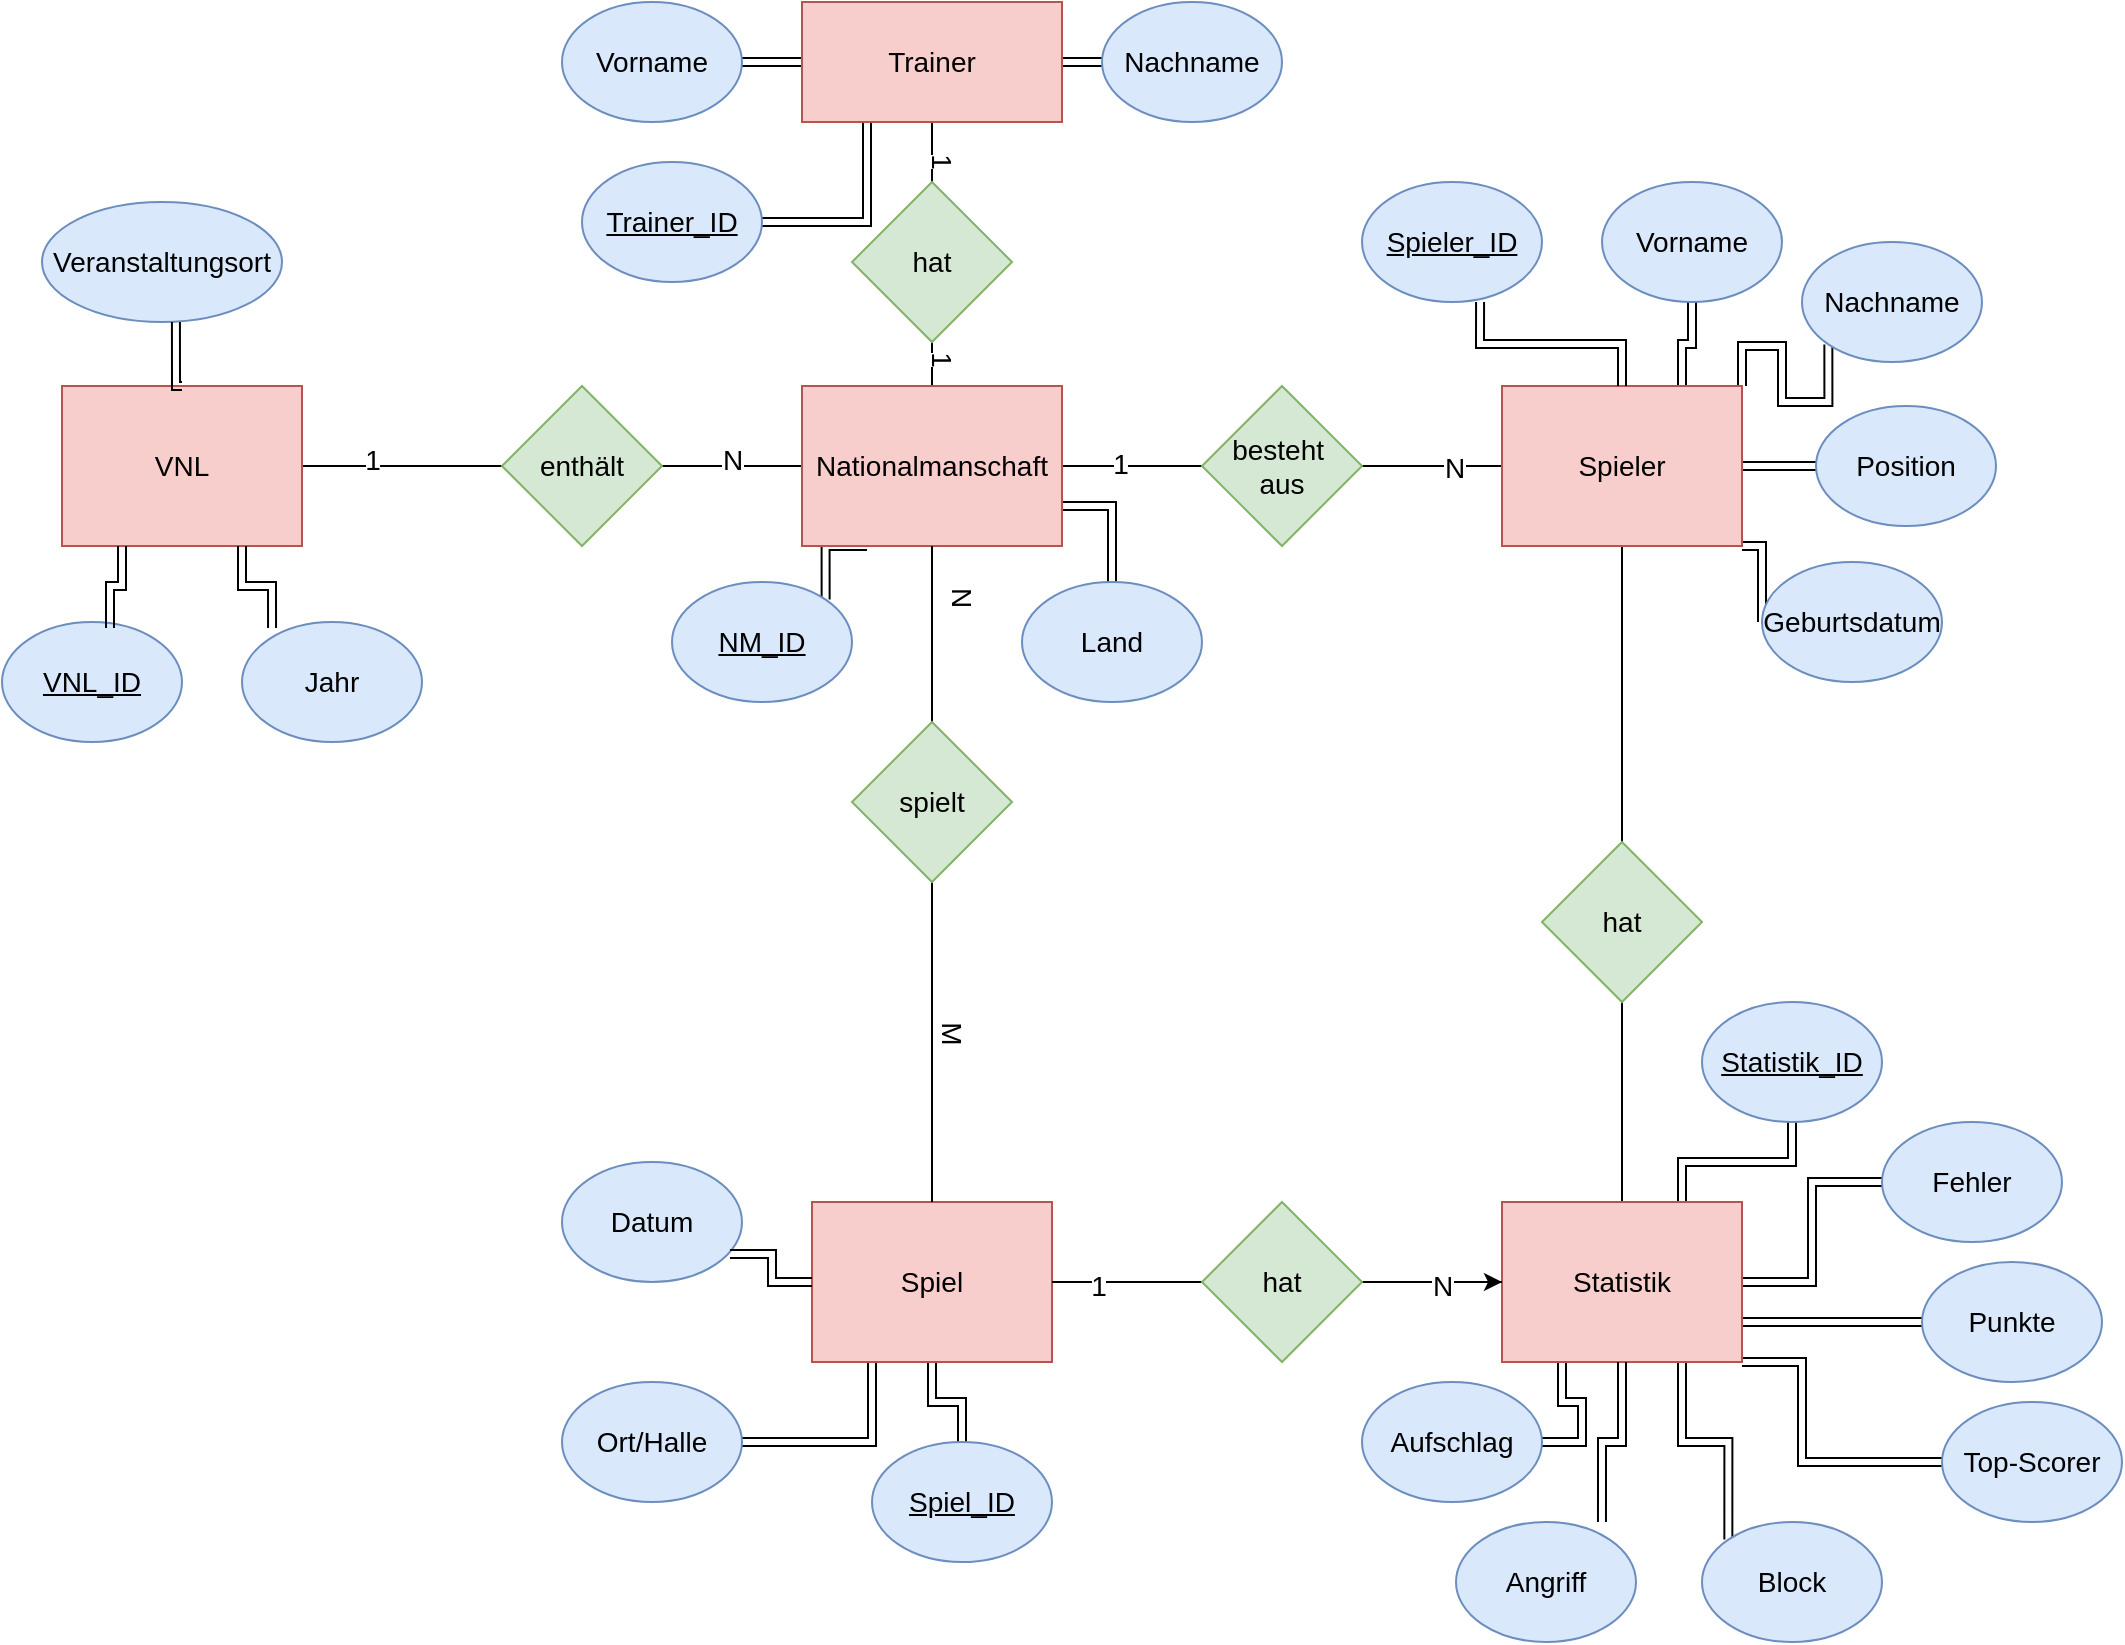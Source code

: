 <mxfile version="24.3.0" type="github">
  <diagram name="Страница — 1" id="BNOreQMkOa1Lyxxl7i81">
    <mxGraphModel dx="1949" dy="761" grid="1" gridSize="10" guides="1" tooltips="1" connect="1" arrows="1" fold="1" page="1" pageScale="1" pageWidth="827" pageHeight="1169" math="0" shadow="0">
      <root>
        <mxCell id="0" />
        <mxCell id="1" parent="0" />
        <mxCell id="w6JFk0kXFhsZIO5c5lNq-19" style="edgeStyle=orthogonalEdgeStyle;rounded=0;orthogonalLoop=1;jettySize=auto;html=1;exitX=1;exitY=0.5;exitDx=0;exitDy=0;entryX=0;entryY=0.5;entryDx=0;entryDy=0;fontSize=14;fontStyle=0;endArrow=none;endFill=0;" parent="1" source="w6JFk0kXFhsZIO5c5lNq-1" target="w6JFk0kXFhsZIO5c5lNq-2" edge="1">
          <mxGeometry relative="1" as="geometry" />
        </mxCell>
        <mxCell id="w6JFk0kXFhsZIO5c5lNq-24" value="1" style="edgeLabel;html=1;align=center;verticalAlign=middle;resizable=0;points=[];fontSize=14;fontStyle=0" parent="w6JFk0kXFhsZIO5c5lNq-19" vertex="1" connectable="0">
          <mxGeometry x="-0.842" y="3" relative="1" as="geometry">
            <mxPoint x="15" as="offset" />
          </mxGeometry>
        </mxCell>
        <mxCell id="w6JFk0kXFhsZIO5c5lNq-25" value="N" style="edgeLabel;html=1;align=center;verticalAlign=middle;resizable=0;points=[];fontSize=14;fontStyle=0" parent="w6JFk0kXFhsZIO5c5lNq-19" vertex="1" connectable="0">
          <mxGeometry x="0.832" y="3" relative="1" as="geometry">
            <mxPoint x="-14" as="offset" />
          </mxGeometry>
        </mxCell>
        <mxCell id="w6JFk0kXFhsZIO5c5lNq-1" value="VNL" style="rounded=0;whiteSpace=wrap;html=1;fillColor=#f8cecc;strokeColor=#b85450;fontSize=14;fontStyle=0" parent="1" vertex="1">
          <mxGeometry x="-50" y="202" width="120" height="80" as="geometry" />
        </mxCell>
        <mxCell id="w6JFk0kXFhsZIO5c5lNq-16" style="edgeStyle=orthogonalEdgeStyle;rounded=0;orthogonalLoop=1;jettySize=auto;html=1;exitX=1;exitY=0.5;exitDx=0;exitDy=0;entryX=0;entryY=0.5;entryDx=0;entryDy=0;fontSize=14;fontStyle=0;endArrow=none;endFill=0;" parent="1" source="w6JFk0kXFhsZIO5c5lNq-2" target="w6JFk0kXFhsZIO5c5lNq-3" edge="1">
          <mxGeometry relative="1" as="geometry" />
        </mxCell>
        <mxCell id="w6JFk0kXFhsZIO5c5lNq-26" value="1" style="edgeLabel;html=1;align=center;verticalAlign=middle;resizable=0;points=[];fontSize=14;fontStyle=0" parent="w6JFk0kXFhsZIO5c5lNq-16" vertex="1" connectable="0">
          <mxGeometry x="-0.741" y="1" relative="1" as="geometry">
            <mxPoint as="offset" />
          </mxGeometry>
        </mxCell>
        <mxCell id="w6JFk0kXFhsZIO5c5lNq-27" value="N" style="edgeLabel;html=1;align=center;verticalAlign=middle;resizable=0;points=[];fontSize=14;fontStyle=0" parent="w6JFk0kXFhsZIO5c5lNq-16" vertex="1" connectable="0">
          <mxGeometry x="0.776" y="-1" relative="1" as="geometry">
            <mxPoint as="offset" />
          </mxGeometry>
        </mxCell>
        <mxCell id="w6JFk0kXFhsZIO5c5lNq-43" style="edgeStyle=orthogonalEdgeStyle;rounded=0;orthogonalLoop=1;jettySize=auto;html=1;exitX=0.5;exitY=0;exitDx=0;exitDy=0;entryX=0.5;entryY=1;entryDx=0;entryDy=0;fontSize=14;fontStyle=0;endArrow=none;endFill=0;" parent="1" source="w6JFk0kXFhsZIO5c5lNq-2" target="w6JFk0kXFhsZIO5c5lNq-41" edge="1">
          <mxGeometry relative="1" as="geometry" />
        </mxCell>
        <mxCell id="w6JFk0kXFhsZIO5c5lNq-44" value="1" style="edgeLabel;html=1;align=center;verticalAlign=middle;resizable=0;points=[];rotation=90;fontSize=14;fontStyle=0" parent="w6JFk0kXFhsZIO5c5lNq-43" vertex="1" connectable="0">
          <mxGeometry x="0.712" y="2" relative="1" as="geometry">
            <mxPoint x="7" as="offset" />
          </mxGeometry>
        </mxCell>
        <mxCell id="w6JFk0kXFhsZIO5c5lNq-45" value="1" style="edgeLabel;html=1;align=center;verticalAlign=middle;resizable=0;points=[];rotation=90;fontSize=14;fontStyle=0" parent="w6JFk0kXFhsZIO5c5lNq-43" vertex="1" connectable="0">
          <mxGeometry x="-0.788" y="-2" relative="1" as="geometry">
            <mxPoint x="3" as="offset" />
          </mxGeometry>
        </mxCell>
        <mxCell id="w6JFk0kXFhsZIO5c5lNq-105" style="edgeStyle=orthogonalEdgeStyle;rounded=0;orthogonalLoop=1;jettySize=auto;html=1;exitX=0.25;exitY=1;exitDx=0;exitDy=0;entryX=1;entryY=0;entryDx=0;entryDy=0;shape=link;fontSize=14;fontStyle=0" parent="1" source="w6JFk0kXFhsZIO5c5lNq-2" target="w6JFk0kXFhsZIO5c5lNq-55" edge="1">
          <mxGeometry relative="1" as="geometry" />
        </mxCell>
        <mxCell id="w6JFk0kXFhsZIO5c5lNq-106" style="edgeStyle=orthogonalEdgeStyle;rounded=0;orthogonalLoop=1;jettySize=auto;html=1;exitX=1;exitY=0.75;exitDx=0;exitDy=0;entryX=0.5;entryY=0;entryDx=0;entryDy=0;shape=link;fontSize=14;fontStyle=0" parent="1" source="w6JFk0kXFhsZIO5c5lNq-2" target="w6JFk0kXFhsZIO5c5lNq-56" edge="1">
          <mxGeometry relative="1" as="geometry" />
        </mxCell>
        <mxCell id="w6JFk0kXFhsZIO5c5lNq-2" value="Nationalmanschaft" style="rounded=0;whiteSpace=wrap;html=1;fillColor=#f8cecc;strokeColor=#b85450;fontSize=14;fontStyle=0" parent="1" vertex="1">
          <mxGeometry x="320" y="202" width="130" height="80" as="geometry" />
        </mxCell>
        <mxCell id="w6JFk0kXFhsZIO5c5lNq-64" style="edgeStyle=orthogonalEdgeStyle;rounded=0;orthogonalLoop=1;jettySize=auto;html=1;exitX=0.75;exitY=0;exitDx=0;exitDy=0;entryX=0.5;entryY=1;entryDx=0;entryDy=0;shape=link;fontSize=14;fontStyle=0" parent="1" source="w6JFk0kXFhsZIO5c5lNq-3" target="w6JFk0kXFhsZIO5c5lNq-58" edge="1">
          <mxGeometry relative="1" as="geometry" />
        </mxCell>
        <mxCell id="w6JFk0kXFhsZIO5c5lNq-65" style="edgeStyle=orthogonalEdgeStyle;rounded=0;orthogonalLoop=1;jettySize=auto;html=1;exitX=1;exitY=0;exitDx=0;exitDy=0;entryX=0;entryY=1;entryDx=0;entryDy=0;shape=link;fontSize=14;fontStyle=0" parent="1" source="w6JFk0kXFhsZIO5c5lNq-3" target="w6JFk0kXFhsZIO5c5lNq-59" edge="1">
          <mxGeometry relative="1" as="geometry" />
        </mxCell>
        <mxCell id="w6JFk0kXFhsZIO5c5lNq-66" style="edgeStyle=orthogonalEdgeStyle;rounded=0;orthogonalLoop=1;jettySize=auto;html=1;exitX=1;exitY=0.5;exitDx=0;exitDy=0;entryX=0;entryY=0.5;entryDx=0;entryDy=0;shape=link;fontSize=14;fontStyle=0" parent="1" source="w6JFk0kXFhsZIO5c5lNq-3" target="w6JFk0kXFhsZIO5c5lNq-60" edge="1">
          <mxGeometry relative="1" as="geometry" />
        </mxCell>
        <mxCell id="w6JFk0kXFhsZIO5c5lNq-67" style="edgeStyle=orthogonalEdgeStyle;rounded=0;orthogonalLoop=1;jettySize=auto;html=1;exitX=1;exitY=1;exitDx=0;exitDy=0;entryX=0;entryY=0.5;entryDx=0;entryDy=0;shape=link;fontSize=14;fontStyle=0" parent="1" source="w6JFk0kXFhsZIO5c5lNq-3" target="w6JFk0kXFhsZIO5c5lNq-61" edge="1">
          <mxGeometry relative="1" as="geometry" />
        </mxCell>
        <mxCell id="2tPJ25xgVjLSGKt41ifx-1" style="edgeStyle=orthogonalEdgeStyle;rounded=0;orthogonalLoop=1;jettySize=auto;html=1;exitX=0.5;exitY=1;exitDx=0;exitDy=0;endArrow=none;endFill=0;" edge="1" parent="1" source="w6JFk0kXFhsZIO5c5lNq-3" target="w6JFk0kXFhsZIO5c5lNq-5">
          <mxGeometry relative="1" as="geometry" />
        </mxCell>
        <mxCell id="w6JFk0kXFhsZIO5c5lNq-3" value="Spieler" style="rounded=0;whiteSpace=wrap;html=1;fillColor=#f8cecc;strokeColor=#b85450;fontSize=14;fontStyle=0" parent="1" vertex="1">
          <mxGeometry x="670" y="202" width="120" height="80" as="geometry" />
        </mxCell>
        <mxCell id="w6JFk0kXFhsZIO5c5lNq-87" style="edgeStyle=orthogonalEdgeStyle;rounded=0;orthogonalLoop=1;jettySize=auto;html=1;exitX=0.5;exitY=1;exitDx=0;exitDy=0;shape=link;fontSize=14;fontStyle=0" parent="1" source="w6JFk0kXFhsZIO5c5lNq-4" target="w6JFk0kXFhsZIO5c5lNq-80" edge="1">
          <mxGeometry relative="1" as="geometry" />
        </mxCell>
        <mxCell id="w6JFk0kXFhsZIO5c5lNq-88" style="edgeStyle=orthogonalEdgeStyle;rounded=0;orthogonalLoop=1;jettySize=auto;html=1;exitX=0.25;exitY=1;exitDx=0;exitDy=0;entryX=1;entryY=0.5;entryDx=0;entryDy=0;shape=link;fontSize=14;fontStyle=0" parent="1" source="w6JFk0kXFhsZIO5c5lNq-4" target="w6JFk0kXFhsZIO5c5lNq-79" edge="1">
          <mxGeometry relative="1" as="geometry" />
        </mxCell>
        <mxCell id="w6JFk0kXFhsZIO5c5lNq-100" style="edgeStyle=orthogonalEdgeStyle;rounded=0;orthogonalLoop=1;jettySize=auto;html=1;exitX=1;exitY=0.5;exitDx=0;exitDy=0;fontSize=14;fontStyle=0" parent="1" source="w6JFk0kXFhsZIO5c5lNq-30" target="w6JFk0kXFhsZIO5c5lNq-5" edge="1">
          <mxGeometry relative="1" as="geometry" />
        </mxCell>
        <mxCell id="w6JFk0kXFhsZIO5c5lNq-4" value="Spiel" style="rounded=0;whiteSpace=wrap;html=1;fillColor=#f8cecc;strokeColor=#b85450;fontSize=14;fontStyle=0" parent="1" vertex="1">
          <mxGeometry x="325" y="610" width="120" height="80" as="geometry" />
        </mxCell>
        <mxCell id="w6JFk0kXFhsZIO5c5lNq-92" style="edgeStyle=orthogonalEdgeStyle;rounded=0;orthogonalLoop=1;jettySize=auto;html=1;exitX=1;exitY=0.5;exitDx=0;exitDy=0;shape=link;fontSize=14;fontStyle=0" parent="1" source="w6JFk0kXFhsZIO5c5lNq-5" target="w6JFk0kXFhsZIO5c5lNq-91" edge="1">
          <mxGeometry relative="1" as="geometry" />
        </mxCell>
        <mxCell id="w6JFk0kXFhsZIO5c5lNq-93" style="edgeStyle=orthogonalEdgeStyle;rounded=0;orthogonalLoop=1;jettySize=auto;html=1;exitX=1;exitY=0.75;exitDx=0;exitDy=0;entryX=0;entryY=0.5;entryDx=0;entryDy=0;shape=link;fontSize=14;fontStyle=0" parent="1" source="w6JFk0kXFhsZIO5c5lNq-5" target="w6JFk0kXFhsZIO5c5lNq-81" edge="1">
          <mxGeometry relative="1" as="geometry" />
        </mxCell>
        <mxCell id="w6JFk0kXFhsZIO5c5lNq-94" style="edgeStyle=orthogonalEdgeStyle;rounded=0;orthogonalLoop=1;jettySize=auto;html=1;exitX=1;exitY=1;exitDx=0;exitDy=0;entryX=0;entryY=0.5;entryDx=0;entryDy=0;shape=link;fontSize=14;fontStyle=0" parent="1" source="w6JFk0kXFhsZIO5c5lNq-5" target="w6JFk0kXFhsZIO5c5lNq-82" edge="1">
          <mxGeometry relative="1" as="geometry">
            <Array as="points">
              <mxPoint x="820" y="690" />
              <mxPoint x="820" y="740" />
            </Array>
          </mxGeometry>
        </mxCell>
        <mxCell id="w6JFk0kXFhsZIO5c5lNq-95" style="edgeStyle=orthogonalEdgeStyle;rounded=0;orthogonalLoop=1;jettySize=auto;html=1;exitX=0.75;exitY=1;exitDx=0;exitDy=0;entryX=0;entryY=0;entryDx=0;entryDy=0;shape=link;fontSize=14;fontStyle=0" parent="1" source="w6JFk0kXFhsZIO5c5lNq-5" target="w6JFk0kXFhsZIO5c5lNq-84" edge="1">
          <mxGeometry relative="1" as="geometry" />
        </mxCell>
        <mxCell id="w6JFk0kXFhsZIO5c5lNq-98" style="edgeStyle=orthogonalEdgeStyle;rounded=0;orthogonalLoop=1;jettySize=auto;html=1;exitX=0.25;exitY=1;exitDx=0;exitDy=0;entryX=1;entryY=0.5;entryDx=0;entryDy=0;shape=link;fontSize=14;fontStyle=0" parent="1" source="w6JFk0kXFhsZIO5c5lNq-5" target="w6JFk0kXFhsZIO5c5lNq-90" edge="1">
          <mxGeometry relative="1" as="geometry" />
        </mxCell>
        <mxCell id="w6JFk0kXFhsZIO5c5lNq-99" style="edgeStyle=orthogonalEdgeStyle;rounded=0;orthogonalLoop=1;jettySize=auto;html=1;exitX=0.75;exitY=0;exitDx=0;exitDy=0;entryX=0.5;entryY=1;entryDx=0;entryDy=0;shape=link;fontSize=14;fontStyle=0" parent="1" source="w6JFk0kXFhsZIO5c5lNq-5" target="w6JFk0kXFhsZIO5c5lNq-83" edge="1">
          <mxGeometry relative="1" as="geometry" />
        </mxCell>
        <mxCell id="w6JFk0kXFhsZIO5c5lNq-5" value="Statistik" style="rounded=0;whiteSpace=wrap;html=1;fillColor=#f8cecc;strokeColor=#b85450;fontSize=14;fontStyle=0" parent="1" vertex="1">
          <mxGeometry x="670" y="610" width="120" height="80" as="geometry" />
        </mxCell>
        <mxCell id="w6JFk0kXFhsZIO5c5lNq-7" value="besteht&amp;nbsp;&lt;div style=&quot;font-size: 14px;&quot;&gt;aus&lt;/div&gt;" style="rhombus;whiteSpace=wrap;html=1;fillColor=#d5e8d4;strokeColor=#82b366;fontSize=14;fontStyle=0" parent="1" vertex="1">
          <mxGeometry x="520" y="202" width="80" height="80" as="geometry" />
        </mxCell>
        <mxCell id="w6JFk0kXFhsZIO5c5lNq-8" value="enthält" style="rhombus;whiteSpace=wrap;html=1;fillColor=#d5e8d4;strokeColor=#82b366;fontSize=14;fontStyle=0" parent="1" vertex="1">
          <mxGeometry x="170" y="202" width="80" height="80" as="geometry" />
        </mxCell>
        <mxCell id="w6JFk0kXFhsZIO5c5lNq-33" style="edgeStyle=orthogonalEdgeStyle;rounded=0;orthogonalLoop=1;jettySize=auto;html=1;exitX=0.5;exitY=1;exitDx=0;exitDy=0;entryX=0.5;entryY=0;entryDx=0;entryDy=0;fontSize=14;fontStyle=0;endArrow=none;endFill=0;" parent="1" source="w6JFk0kXFhsZIO5c5lNq-20" target="w6JFk0kXFhsZIO5c5lNq-4" edge="1">
          <mxGeometry relative="1" as="geometry" />
        </mxCell>
        <mxCell id="w6JFk0kXFhsZIO5c5lNq-36" value="M" style="edgeLabel;html=1;align=center;verticalAlign=middle;resizable=0;points=[];fontSize=14;fontStyle=0;rotation=90;" parent="w6JFk0kXFhsZIO5c5lNq-33" vertex="1" connectable="0">
          <mxGeometry x="-0.1" y="3" relative="1" as="geometry">
            <mxPoint x="7" y="3" as="offset" />
          </mxGeometry>
        </mxCell>
        <mxCell id="w6JFk0kXFhsZIO5c5lNq-34" style="edgeStyle=orthogonalEdgeStyle;rounded=0;orthogonalLoop=1;jettySize=auto;html=1;exitX=0.5;exitY=0;exitDx=0;exitDy=0;entryX=0.5;entryY=1;entryDx=0;entryDy=0;fontSize=14;fontStyle=0;endArrow=none;endFill=0;" parent="1" source="w6JFk0kXFhsZIO5c5lNq-20" target="w6JFk0kXFhsZIO5c5lNq-2" edge="1">
          <mxGeometry relative="1" as="geometry" />
        </mxCell>
        <mxCell id="w6JFk0kXFhsZIO5c5lNq-35" value="N" style="edgeLabel;html=1;align=center;verticalAlign=middle;resizable=0;points=[];fontSize=14;fontStyle=0;rotation=90;" parent="w6JFk0kXFhsZIO5c5lNq-34" vertex="1" connectable="0">
          <mxGeometry x="0.569" relative="1" as="geometry">
            <mxPoint x="15" y="6" as="offset" />
          </mxGeometry>
        </mxCell>
        <mxCell id="w6JFk0kXFhsZIO5c5lNq-20" value="spielt" style="rhombus;whiteSpace=wrap;html=1;fillColor=#d5e8d4;strokeColor=#82b366;fontSize=14;fontStyle=0" parent="1" vertex="1">
          <mxGeometry x="345" y="370" width="80" height="80" as="geometry" />
        </mxCell>
        <mxCell id="w6JFk0kXFhsZIO5c5lNq-74" style="edgeStyle=orthogonalEdgeStyle;rounded=0;orthogonalLoop=1;jettySize=auto;html=1;exitX=0;exitY=0.5;exitDx=0;exitDy=0;entryX=1;entryY=0.5;entryDx=0;entryDy=0;shape=link;fontSize=14;fontStyle=0" parent="1" source="w6JFk0kXFhsZIO5c5lNq-41" target="w6JFk0kXFhsZIO5c5lNq-72" edge="1">
          <mxGeometry relative="1" as="geometry" />
        </mxCell>
        <mxCell id="w6JFk0kXFhsZIO5c5lNq-75" style="edgeStyle=orthogonalEdgeStyle;rounded=0;orthogonalLoop=1;jettySize=auto;html=1;exitX=1;exitY=0.5;exitDx=0;exitDy=0;entryX=0;entryY=0.5;entryDx=0;entryDy=0;shape=link;fontSize=14;fontStyle=0" parent="1" source="w6JFk0kXFhsZIO5c5lNq-41" target="w6JFk0kXFhsZIO5c5lNq-73" edge="1">
          <mxGeometry relative="1" as="geometry" />
        </mxCell>
        <mxCell id="w6JFk0kXFhsZIO5c5lNq-77" style="edgeStyle=orthogonalEdgeStyle;rounded=0;orthogonalLoop=1;jettySize=auto;html=1;exitX=0.25;exitY=1;exitDx=0;exitDy=0;entryX=1;entryY=0.5;entryDx=0;entryDy=0;shape=link;fontSize=14;fontStyle=0" parent="1" source="w6JFk0kXFhsZIO5c5lNq-41" target="w6JFk0kXFhsZIO5c5lNq-76" edge="1">
          <mxGeometry relative="1" as="geometry" />
        </mxCell>
        <mxCell id="w6JFk0kXFhsZIO5c5lNq-41" value="Trainer" style="rounded=0;whiteSpace=wrap;html=1;fillColor=#f8cecc;strokeColor=#b85450;fontSize=14;fontStyle=0" parent="1" vertex="1">
          <mxGeometry x="320" y="10" width="130" height="60" as="geometry" />
        </mxCell>
        <mxCell id="w6JFk0kXFhsZIO5c5lNq-42" value="hat" style="rhombus;whiteSpace=wrap;html=1;fillColor=#d5e8d4;strokeColor=#82b366;fontSize=14;fontStyle=0" parent="1" vertex="1">
          <mxGeometry x="345" y="100" width="80" height="80" as="geometry" />
        </mxCell>
        <mxCell id="w6JFk0kXFhsZIO5c5lNq-46" value="Jahr" style="ellipse;whiteSpace=wrap;html=1;fillColor=#dae8fc;strokeColor=#6c8ebf;fontSize=14;fontStyle=0" parent="1" vertex="1">
          <mxGeometry x="40" y="320" width="90" height="60" as="geometry" />
        </mxCell>
        <mxCell id="w6JFk0kXFhsZIO5c5lNq-47" value="Veranstaltungsort" style="ellipse;whiteSpace=wrap;html=1;fillColor=#dae8fc;strokeColor=#6c8ebf;fontSize=14;fontStyle=0" parent="1" vertex="1">
          <mxGeometry x="-60" y="110" width="120" height="60" as="geometry" />
        </mxCell>
        <mxCell id="w6JFk0kXFhsZIO5c5lNq-48" value="&lt;u style=&quot;font-size: 14px;&quot;&gt;VNL_ID&lt;/u&gt;" style="ellipse;whiteSpace=wrap;html=1;fillColor=#dae8fc;strokeColor=#6c8ebf;fontSize=14;fontStyle=0" parent="1" vertex="1">
          <mxGeometry x="-80" y="320" width="90" height="60" as="geometry" />
        </mxCell>
        <mxCell id="w6JFk0kXFhsZIO5c5lNq-21" value="hat" style="rhombus;whiteSpace=wrap;html=1;fillColor=#d5e8d4;strokeColor=#82b366;fontSize=14;fontStyle=0" parent="1" vertex="1">
          <mxGeometry x="690" y="430" width="80" height="80" as="geometry" />
        </mxCell>
        <mxCell id="w6JFk0kXFhsZIO5c5lNq-55" value="&lt;u style=&quot;font-size: 14px;&quot;&gt;NM_ID&lt;/u&gt;" style="ellipse;whiteSpace=wrap;html=1;fillColor=#dae8fc;strokeColor=#6c8ebf;fontSize=14;fontStyle=0" parent="1" vertex="1">
          <mxGeometry x="255" y="300" width="90" height="60" as="geometry" />
        </mxCell>
        <mxCell id="w6JFk0kXFhsZIO5c5lNq-56" value="Land" style="ellipse;whiteSpace=wrap;html=1;fillColor=#dae8fc;strokeColor=#6c8ebf;fontSize=14;fontStyle=0" parent="1" vertex="1">
          <mxGeometry x="430" y="300" width="90" height="60" as="geometry" />
        </mxCell>
        <mxCell id="w6JFk0kXFhsZIO5c5lNq-57" value="&lt;u style=&quot;font-size: 14px;&quot;&gt;Spieler_ID&lt;/u&gt;" style="ellipse;whiteSpace=wrap;html=1;fillColor=#dae8fc;strokeColor=#6c8ebf;fontSize=14;fontStyle=0" parent="1" vertex="1">
          <mxGeometry x="600" y="100" width="90" height="60" as="geometry" />
        </mxCell>
        <mxCell id="w6JFk0kXFhsZIO5c5lNq-58" value="Vorname" style="ellipse;whiteSpace=wrap;html=1;fillColor=#dae8fc;strokeColor=#6c8ebf;fontSize=14;fontStyle=0" parent="1" vertex="1">
          <mxGeometry x="720" y="100" width="90" height="60" as="geometry" />
        </mxCell>
        <mxCell id="w6JFk0kXFhsZIO5c5lNq-59" value="Nachname" style="ellipse;whiteSpace=wrap;html=1;fillColor=#dae8fc;strokeColor=#6c8ebf;fontSize=14;fontStyle=0" parent="1" vertex="1">
          <mxGeometry x="820" y="130" width="90" height="60" as="geometry" />
        </mxCell>
        <mxCell id="w6JFk0kXFhsZIO5c5lNq-60" value="Position" style="ellipse;whiteSpace=wrap;html=1;fillColor=#dae8fc;strokeColor=#6c8ebf;fontSize=14;fontStyle=0" parent="1" vertex="1">
          <mxGeometry x="827" y="212" width="90" height="60" as="geometry" />
        </mxCell>
        <mxCell id="w6JFk0kXFhsZIO5c5lNq-61" value="Geburtsdatum" style="ellipse;whiteSpace=wrap;html=1;fillColor=#dae8fc;strokeColor=#6c8ebf;fontSize=14;fontStyle=0" parent="1" vertex="1">
          <mxGeometry x="800" y="290" width="90" height="60" as="geometry" />
        </mxCell>
        <mxCell id="w6JFk0kXFhsZIO5c5lNq-63" style="edgeStyle=orthogonalEdgeStyle;rounded=0;orthogonalLoop=1;jettySize=auto;html=1;exitX=0.5;exitY=0;exitDx=0;exitDy=0;entryX=0.656;entryY=1;entryDx=0;entryDy=0;entryPerimeter=0;shape=link;fontSize=14;fontStyle=0" parent="1" source="w6JFk0kXFhsZIO5c5lNq-3" target="w6JFk0kXFhsZIO5c5lNq-57" edge="1">
          <mxGeometry relative="1" as="geometry" />
        </mxCell>
        <mxCell id="w6JFk0kXFhsZIO5c5lNq-68" style="edgeStyle=orthogonalEdgeStyle;rounded=0;orthogonalLoop=1;jettySize=auto;html=1;exitX=0.25;exitY=1;exitDx=0;exitDy=0;entryX=0.6;entryY=0.05;entryDx=0;entryDy=0;entryPerimeter=0;shape=link;fontSize=14;fontStyle=0" parent="1" source="w6JFk0kXFhsZIO5c5lNq-1" target="w6JFk0kXFhsZIO5c5lNq-48" edge="1">
          <mxGeometry relative="1" as="geometry" />
        </mxCell>
        <mxCell id="w6JFk0kXFhsZIO5c5lNq-69" style="edgeStyle=orthogonalEdgeStyle;rounded=0;orthogonalLoop=1;jettySize=auto;html=1;exitX=0.75;exitY=1;exitDx=0;exitDy=0;entryX=0.167;entryY=0.05;entryDx=0;entryDy=0;entryPerimeter=0;shape=link;fontSize=14;fontStyle=0" parent="1" source="w6JFk0kXFhsZIO5c5lNq-1" target="w6JFk0kXFhsZIO5c5lNq-46" edge="1">
          <mxGeometry relative="1" as="geometry" />
        </mxCell>
        <mxCell id="w6JFk0kXFhsZIO5c5lNq-70" style="edgeStyle=orthogonalEdgeStyle;rounded=0;orthogonalLoop=1;jettySize=auto;html=1;exitX=0.5;exitY=0;exitDx=0;exitDy=0;entryX=0.558;entryY=1;entryDx=0;entryDy=0;entryPerimeter=0;shape=link;fontSize=14;fontStyle=0" parent="1" source="w6JFk0kXFhsZIO5c5lNq-1" target="w6JFk0kXFhsZIO5c5lNq-47" edge="1">
          <mxGeometry relative="1" as="geometry" />
        </mxCell>
        <mxCell id="w6JFk0kXFhsZIO5c5lNq-72" value="Vorname" style="ellipse;whiteSpace=wrap;html=1;fillColor=#dae8fc;strokeColor=#6c8ebf;fontSize=14;fontStyle=0" parent="1" vertex="1">
          <mxGeometry x="200" y="10" width="90" height="60" as="geometry" />
        </mxCell>
        <mxCell id="w6JFk0kXFhsZIO5c5lNq-73" value="Nachname" style="ellipse;whiteSpace=wrap;html=1;fillColor=#dae8fc;strokeColor=#6c8ebf;fontSize=14;fontStyle=0" parent="1" vertex="1">
          <mxGeometry x="470" y="10" width="90" height="60" as="geometry" />
        </mxCell>
        <mxCell id="w6JFk0kXFhsZIO5c5lNq-76" value="&lt;u style=&quot;font-size: 14px;&quot;&gt;Trainer_ID&lt;/u&gt;" style="ellipse;whiteSpace=wrap;html=1;fillColor=#dae8fc;strokeColor=#6c8ebf;fontSize=14;fontStyle=0" parent="1" vertex="1">
          <mxGeometry x="210" y="90" width="90" height="60" as="geometry" />
        </mxCell>
        <mxCell id="w6JFk0kXFhsZIO5c5lNq-78" value="Datum" style="ellipse;whiteSpace=wrap;html=1;fillColor=#dae8fc;strokeColor=#6c8ebf;fontSize=14;fontStyle=0" parent="1" vertex="1">
          <mxGeometry x="200" y="590" width="90" height="60" as="geometry" />
        </mxCell>
        <mxCell id="w6JFk0kXFhsZIO5c5lNq-79" value="Ort/Halle" style="ellipse;whiteSpace=wrap;html=1;fillColor=#dae8fc;strokeColor=#6c8ebf;fontSize=14;fontStyle=0" parent="1" vertex="1">
          <mxGeometry x="200" y="700" width="90" height="60" as="geometry" />
        </mxCell>
        <mxCell id="w6JFk0kXFhsZIO5c5lNq-80" value="&lt;u style=&quot;font-size: 14px;&quot;&gt;Spiel_ID&lt;/u&gt;" style="ellipse;whiteSpace=wrap;html=1;fillColor=#dae8fc;strokeColor=#6c8ebf;fontSize=14;fontStyle=0" parent="1" vertex="1">
          <mxGeometry x="355" y="730" width="90" height="60" as="geometry" />
        </mxCell>
        <mxCell id="w6JFk0kXFhsZIO5c5lNq-81" value="Punkte" style="ellipse;whiteSpace=wrap;html=1;fillColor=#dae8fc;strokeColor=#6c8ebf;fontSize=14;fontStyle=0" parent="1" vertex="1">
          <mxGeometry x="880" y="640" width="90" height="60" as="geometry" />
        </mxCell>
        <mxCell id="w6JFk0kXFhsZIO5c5lNq-82" value="Top-Scorer" style="ellipse;whiteSpace=wrap;html=1;fillColor=#dae8fc;strokeColor=#6c8ebf;fontSize=14;fontStyle=0" parent="1" vertex="1">
          <mxGeometry x="890" y="710" width="90" height="60" as="geometry" />
        </mxCell>
        <mxCell id="w6JFk0kXFhsZIO5c5lNq-83" value="&lt;u style=&quot;font-size: 14px;&quot;&gt;Statistik_ID&lt;/u&gt;" style="ellipse;whiteSpace=wrap;html=1;fillColor=#dae8fc;strokeColor=#6c8ebf;fontSize=14;fontStyle=0" parent="1" vertex="1">
          <mxGeometry x="770" y="510" width="90" height="60" as="geometry" />
        </mxCell>
        <mxCell id="w6JFk0kXFhsZIO5c5lNq-84" value="Block" style="ellipse;whiteSpace=wrap;html=1;fillColor=#dae8fc;strokeColor=#6c8ebf;fontSize=14;fontStyle=0" parent="1" vertex="1">
          <mxGeometry x="770" y="770" width="90" height="60" as="geometry" />
        </mxCell>
        <mxCell id="w6JFk0kXFhsZIO5c5lNq-85" value="Angriff" style="ellipse;whiteSpace=wrap;html=1;fillColor=#dae8fc;strokeColor=#6c8ebf;fontSize=14;fontStyle=0" parent="1" vertex="1">
          <mxGeometry x="647" y="770" width="90" height="60" as="geometry" />
        </mxCell>
        <mxCell id="w6JFk0kXFhsZIO5c5lNq-89" style="edgeStyle=orthogonalEdgeStyle;rounded=0;orthogonalLoop=1;jettySize=auto;html=1;exitX=0;exitY=0.5;exitDx=0;exitDy=0;entryX=0.933;entryY=0.767;entryDx=0;entryDy=0;entryPerimeter=0;shape=link;fontSize=14;fontStyle=0" parent="1" source="w6JFk0kXFhsZIO5c5lNq-4" target="w6JFk0kXFhsZIO5c5lNq-78" edge="1">
          <mxGeometry relative="1" as="geometry" />
        </mxCell>
        <mxCell id="w6JFk0kXFhsZIO5c5lNq-90" value="Aufschlag" style="ellipse;whiteSpace=wrap;html=1;fillColor=#dae8fc;strokeColor=#6c8ebf;fontSize=14;fontStyle=0" parent="1" vertex="1">
          <mxGeometry x="600" y="700" width="90" height="60" as="geometry" />
        </mxCell>
        <mxCell id="w6JFk0kXFhsZIO5c5lNq-91" value="Fehler" style="ellipse;whiteSpace=wrap;html=1;fillColor=#dae8fc;strokeColor=#6c8ebf;fontSize=14;fontStyle=0" parent="1" vertex="1">
          <mxGeometry x="860" y="570" width="90" height="60" as="geometry" />
        </mxCell>
        <mxCell id="w6JFk0kXFhsZIO5c5lNq-96" style="edgeStyle=orthogonalEdgeStyle;rounded=0;orthogonalLoop=1;jettySize=auto;html=1;exitX=0.5;exitY=1;exitDx=0;exitDy=0;entryX=0.811;entryY=0;entryDx=0;entryDy=0;entryPerimeter=0;shape=link;fontSize=14;fontStyle=0" parent="1" source="w6JFk0kXFhsZIO5c5lNq-5" target="w6JFk0kXFhsZIO5c5lNq-85" edge="1">
          <mxGeometry relative="1" as="geometry" />
        </mxCell>
        <mxCell id="w6JFk0kXFhsZIO5c5lNq-101" value="" style="edgeStyle=orthogonalEdgeStyle;rounded=0;orthogonalLoop=1;jettySize=auto;html=1;exitX=1;exitY=0.5;exitDx=0;exitDy=0;fontSize=14;fontStyle=0;endArrow=none;endFill=0;" parent="1" source="w6JFk0kXFhsZIO5c5lNq-4" edge="1">
          <mxGeometry relative="1" as="geometry">
            <mxPoint x="445" y="650" as="sourcePoint" />
            <mxPoint x="670" y="650" as="targetPoint" />
          </mxGeometry>
        </mxCell>
        <mxCell id="w6JFk0kXFhsZIO5c5lNq-103" value="1" style="edgeLabel;html=1;align=center;verticalAlign=middle;resizable=0;points=[];fontSize=14;fontStyle=0" parent="w6JFk0kXFhsZIO5c5lNq-101" vertex="1" connectable="0">
          <mxGeometry x="-0.796" y="-2" relative="1" as="geometry">
            <mxPoint as="offset" />
          </mxGeometry>
        </mxCell>
        <mxCell id="w6JFk0kXFhsZIO5c5lNq-104" value="N" style="edgeLabel;html=1;align=center;verticalAlign=middle;resizable=0;points=[];fontSize=14;fontStyle=0" parent="w6JFk0kXFhsZIO5c5lNq-101" vertex="1" connectable="0">
          <mxGeometry x="0.734" y="-2" relative="1" as="geometry">
            <mxPoint as="offset" />
          </mxGeometry>
        </mxCell>
        <mxCell id="w6JFk0kXFhsZIO5c5lNq-30" value="hat" style="rhombus;whiteSpace=wrap;html=1;fillColor=#d5e8d4;strokeColor=#82b366;fontSize=14;fontStyle=0" parent="1" vertex="1">
          <mxGeometry x="520" y="610" width="80" height="80" as="geometry" />
        </mxCell>
      </root>
    </mxGraphModel>
  </diagram>
</mxfile>
